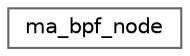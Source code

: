 digraph "Graphical Class Hierarchy"
{
 // LATEX_PDF_SIZE
  bgcolor="transparent";
  edge [fontname=Helvetica,fontsize=10,labelfontname=Helvetica,labelfontsize=10];
  node [fontname=Helvetica,fontsize=10,shape=box,height=0.2,width=0.4];
  rankdir="LR";
  Node0 [id="Node000000",label="ma_bpf_node",height=0.2,width=0.4,color="grey40", fillcolor="white", style="filled",URL="$structma__bpf__node.html",tooltip=" "];
}
